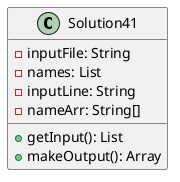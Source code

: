 @startuml

class Solution41 {
    'variables
    -inputFile: String
    -names: List
    -inputLine: String
    -nameArr: String[]
    'methods
    +getInput(): List
    +makeOutput(): Array
}

@enduml